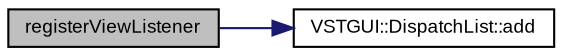 digraph "registerViewListener"
{
  bgcolor="transparent";
  edge [fontname="Arial",fontsize="9",labelfontname="Arial",labelfontsize="9"];
  node [fontname="Arial",fontsize="9",shape=record];
  rankdir="LR";
  Node1 [label="registerViewListener",height=0.2,width=0.4,color="black", fillcolor="grey75", style="filled" fontcolor="black"];
  Node1 -> Node2 [color="midnightblue",fontsize="9",style="solid",fontname="Arial"];
  Node2 [label="VSTGUI::DispatchList::add",height=0.2,width=0.4,color="black",URL="$class_v_s_t_g_u_i_1_1_dispatch_list.html#ae5e7961583b6a941534052a0dc3f4ff2"];
}
